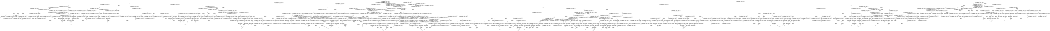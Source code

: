 digraph BCG {
size = "7, 10.5";
center = TRUE;
node [shape = circle];
0 [peripheries = 2];
0 -> 1 [label = "EX !0 !ATOMIC_EXCH_BRANCH (1, +1, TRUE, +0, 2, TRUE) !{0}"];
0 -> 2 [label = "EX !2 !ATOMIC_EXCH_BRANCH (1, +0, TRUE, +0, 1, TRUE) !{0}"];
0 -> 3 [label = "EX !1 !ATOMIC_EXCH_BRANCH (1, +0, FALSE, +0, 1, TRUE) !{0}"];
0 -> 4 [label = "EX !0 !ATOMIC_EXCH_BRANCH (1, +1, TRUE, +0, 2, TRUE) !{0}"];
1 -> 5 [label = "EX !2 !ATOMIC_EXCH_BRANCH (1, +0, TRUE, +0, 1, FALSE) !{0}"];
1 -> 6 [label = "EX !1 !ATOMIC_EXCH_BRANCH (1, +0, FALSE, +0, 1, FALSE) !{0}"];
1 -> 7 [label = "TERMINATE !0"];
2 -> 2 [label = "EX !2 !ATOMIC_EXCH_BRANCH (1, +0, TRUE, +0, 1, TRUE) !{0, 2}"];
2 -> 8 [label = "EX !0 !ATOMIC_EXCH_BRANCH (1, +1, TRUE, +0, 2, TRUE) !{0, 2}"];
2 -> 9 [label = "EX !1 !ATOMIC_EXCH_BRANCH (1, +0, FALSE, +0, 1, TRUE) !{0, 2}"];
2 -> 10 [label = "EX !0 !ATOMIC_EXCH_BRANCH (1, +1, TRUE, +0, 2, TRUE) !{0, 2}"];
3 -> 3 [label = "EX !1 !ATOMIC_EXCH_BRANCH (1, +0, FALSE, +0, 1, TRUE) !{0, 1}"];
3 -> 11 [label = "EX !0 !ATOMIC_EXCH_BRANCH (1, +1, TRUE, +0, 2, TRUE) !{0, 1}"];
3 -> 12 [label = "EX !2 !ATOMIC_EXCH_BRANCH (1, +0, TRUE, +0, 1, TRUE) !{0, 1}"];
3 -> 13 [label = "EX !0 !ATOMIC_EXCH_BRANCH (1, +1, TRUE, +0, 2, TRUE) !{0, 1}"];
4 -> 14 [label = "EX !2 !ATOMIC_EXCH_BRANCH (1, +0, TRUE, +0, 1, FALSE) !{0}"];
4 -> 15 [label = "EX !1 !ATOMIC_EXCH_BRANCH (1, +0, FALSE, +0, 1, FALSE) !{0}"];
4 -> 16 [label = "TERMINATE !0"];
5 -> 17 [label = "EX !2 !ATOMIC_EXCH_BRANCH (1, +1, TRUE, +0, 3, TRUE) !{0, 2}"];
5 -> 18 [label = "EX !1 !ATOMIC_EXCH_BRANCH (1, +0, FALSE, +0, 1, TRUE) !{0, 2}"];
5 -> 19 [label = "TERMINATE !0"];
6 -> 20 [label = "EX !2 !ATOMIC_EXCH_BRANCH (1, +0, TRUE, +0, 1, FALSE) !{0, 1}"];
6 -> 21 [label = "TERMINATE !0"];
6 -> 22 [label = "TERMINATE !1"];
7 -> 23 [label = "EX !1 !ATOMIC_EXCH_BRANCH (1, +0, FALSE, +0, 1, FALSE) !{1}"];
7 -> 24 [label = "EX !2 !ATOMIC_EXCH_BRANCH (1, +0, TRUE, +0, 1, FALSE) !{1}"];
7 -> 25 [label = "EX !1 !ATOMIC_EXCH_BRANCH (1, +0, FALSE, +0, 1, FALSE) !{1}"];
8 -> 5 [label = "EX !2 !ATOMIC_EXCH_BRANCH (1, +0, TRUE, +0, 1, FALSE) !{0, 2}"];
8 -> 26 [label = "EX !1 !ATOMIC_EXCH_BRANCH (1, +0, FALSE, +0, 1, FALSE) !{0, 2}"];
8 -> 27 [label = "TERMINATE !0"];
9 -> 9 [label = "EX !1 !ATOMIC_EXCH_BRANCH (1, +0, FALSE, +0, 1, TRUE) !{0, 1, 2}"];
9 -> 12 [label = "EX !2 !ATOMIC_EXCH_BRANCH (1, +0, TRUE, +0, 1, TRUE) !{0, 1, 2}"];
9 -> 28 [label = "EX !0 !ATOMIC_EXCH_BRANCH (1, +1, TRUE, +0, 2, TRUE) !{0, 1, 2}"];
9 -> 29 [label = "EX !0 !ATOMIC_EXCH_BRANCH (1, +1, TRUE, +0, 2, TRUE) !{0, 1, 2}"];
10 -> 30 [label = "EX !2 !ATOMIC_EXCH_BRANCH (1, +0, TRUE, +0, 1, FALSE) !{0, 2}"];
10 -> 31 [label = "EX !2 !ATOMIC_EXCH_BRANCH (1, +0, TRUE, +0, 1, FALSE) !{0, 2}"];
10 -> 32 [label = "EX !1 !ATOMIC_EXCH_BRANCH (1, +0, FALSE, +0, 1, FALSE) !{0, 2}"];
10 -> 33 [label = "TERMINATE !0"];
11 -> 6 [label = "EX !1 !ATOMIC_EXCH_BRANCH (1, +0, FALSE, +0, 1, FALSE) !{0, 1}"];
11 -> 34 [label = "EX !2 !ATOMIC_EXCH_BRANCH (1, +0, TRUE, +0, 1, FALSE) !{0, 1}"];
11 -> 35 [label = "TERMINATE !0"];
12 -> 9 [label = "EX !1 !ATOMIC_EXCH_BRANCH (1, +0, FALSE, +0, 1, TRUE) !{0, 1, 2}"];
12 -> 12 [label = "EX !2 !ATOMIC_EXCH_BRANCH (1, +0, TRUE, +0, 1, TRUE) !{0, 1, 2}"];
12 -> 28 [label = "EX !0 !ATOMIC_EXCH_BRANCH (1, +1, TRUE, +0, 2, TRUE) !{0, 1, 2}"];
12 -> 29 [label = "EX !0 !ATOMIC_EXCH_BRANCH (1, +1, TRUE, +0, 2, TRUE) !{0, 1, 2}"];
13 -> 36 [label = "EX !1 !ATOMIC_EXCH_BRANCH (1, +0, FALSE, +0, 1, FALSE) !{0, 1}"];
13 -> 37 [label = "EX !1 !ATOMIC_EXCH_BRANCH (1, +0, FALSE, +0, 1, FALSE) !{0, 1}"];
13 -> 38 [label = "EX !2 !ATOMIC_EXCH_BRANCH (1, +0, TRUE, +0, 1, FALSE) !{0, 1}"];
13 -> 39 [label = "TERMINATE !0"];
14 -> 40 [label = "EX !2 !ATOMIC_EXCH_BRANCH (1, +1, TRUE, +0, 3, TRUE) !{0, 2}"];
14 -> 41 [label = "EX !1 !ATOMIC_EXCH_BRANCH (1, +0, FALSE, +0, 1, TRUE) !{0, 2}"];
14 -> 42 [label = "TERMINATE !0"];
15 -> 43 [label = "EX !2 !ATOMIC_EXCH_BRANCH (1, +0, TRUE, +0, 1, FALSE) !{0, 1}"];
15 -> 44 [label = "TERMINATE !0"];
15 -> 45 [label = "TERMINATE !1"];
16 -> 46 [label = "EX !1 !ATOMIC_EXCH_BRANCH (1, +0, FALSE, +0, 1, FALSE) !{1}"];
16 -> 47 [label = "EX !2 !ATOMIC_EXCH_BRANCH (1, +0, TRUE, +0, 1, FALSE) !{1}"];
17 -> 48 [label = "EX !1 !ATOMIC_EXCH_BRANCH (1, +0, FALSE, +0, 1, FALSE) !{0, 2}"];
17 -> 49 [label = "TERMINATE !0"];
17 -> 50 [label = "TERMINATE !2"];
18 -> 18 [label = "EX !1 !ATOMIC_EXCH_BRANCH (1, +0, FALSE, +0, 1, TRUE) !{0, 1, 2}"];
18 -> 51 [label = "EX !2 !ATOMIC_EXCH_BRANCH (1, +1, TRUE, +0, 3, TRUE) !{0, 1, 2}"];
18 -> 52 [label = "TERMINATE !0"];
19 -> 53 [label = "EX !2 !ATOMIC_EXCH_BRANCH (1, +1, TRUE, +0, 3, TRUE) !{1, 2}"];
19 -> 54 [label = "EX !1 !ATOMIC_EXCH_BRANCH (1, +0, FALSE, +0, 1, TRUE) !{1, 2}"];
19 -> 55 [label = "EX !1 !ATOMIC_EXCH_BRANCH (1, +0, FALSE, +0, 1, TRUE) !{1, 2}"];
20 -> 56 [label = "EX !2 !ATOMIC_EXCH_BRANCH (1, +1, TRUE, +0, 3, TRUE) !{0, 1, 2}"];
20 -> 57 [label = "TERMINATE !0"];
20 -> 58 [label = "TERMINATE !1"];
21 -> 59 [label = "EX !2 !ATOMIC_EXCH_BRANCH (1, +0, TRUE, +0, 1, FALSE) !{1}"];
21 -> 60 [label = "TERMINATE !1"];
22 -> 61 [label = "EX !2 !ATOMIC_EXCH_BRANCH (1, +0, TRUE, +0, 1, FALSE) !{0}"];
22 -> 62 [label = "TERMINATE !0"];
23 -> 59 [label = "EX !2 !ATOMIC_EXCH_BRANCH (1, +0, TRUE, +0, 1, FALSE) !{1}"];
23 -> 60 [label = "TERMINATE !1"];
24 -> 53 [label = "EX !2 !ATOMIC_EXCH_BRANCH (1, +1, TRUE, +0, 3, TRUE) !{1, 2}"];
24 -> 54 [label = "EX !1 !ATOMIC_EXCH_BRANCH (1, +0, FALSE, +0, 1, TRUE) !{1, 2}"];
24 -> 55 [label = "EX !1 !ATOMIC_EXCH_BRANCH (1, +0, FALSE, +0, 1, TRUE) !{1, 2}"];
25 -> 63 [label = "EX !2 !ATOMIC_EXCH_BRANCH (1, +0, TRUE, +0, 1, FALSE) !{1}"];
25 -> 64 [label = "TERMINATE !1"];
26 -> 20 [label = "EX !2 !ATOMIC_EXCH_BRANCH (1, +0, TRUE, +0, 1, FALSE) !{0, 1, 2}"];
26 -> 65 [label = "TERMINATE !0"];
26 -> 66 [label = "TERMINATE !1"];
27 -> 24 [label = "EX !2 !ATOMIC_EXCH_BRANCH (1, +0, TRUE, +0, 1, FALSE) !{1, 2}"];
27 -> 67 [label = "EX !1 !ATOMIC_EXCH_BRANCH (1, +0, FALSE, +0, 1, FALSE) !{1, 2}"];
27 -> 68 [label = "EX !1 !ATOMIC_EXCH_BRANCH (1, +0, FALSE, +0, 1, FALSE) !{1, 2}"];
28 -> 26 [label = "EX !1 !ATOMIC_EXCH_BRANCH (1, +0, FALSE, +0, 1, FALSE) !{0, 1, 2}"];
28 -> 34 [label = "EX !2 !ATOMIC_EXCH_BRANCH (1, +0, TRUE, +0, 1, FALSE) !{0, 1, 2}"];
28 -> 69 [label = "TERMINATE !0"];
29 -> 70 [label = "EX !1 !ATOMIC_EXCH_BRANCH (1, +0, FALSE, +0, 1, FALSE) !{0, 1, 2}"];
29 -> 71 [label = "EX !1 !ATOMIC_EXCH_BRANCH (1, +0, FALSE, +0, 1, FALSE) !{0, 1, 2}"];
29 -> 72 [label = "EX !2 !ATOMIC_EXCH_BRANCH (1, +0, TRUE, +0, 1, FALSE) !{0, 1, 2}"];
29 -> 73 [label = "TERMINATE !0"];
30 -> 74 [label = "EX !2 !ATOMIC_EXCH_BRANCH (1, +1, TRUE, +0, 3, TRUE) !{0, 2}"];
30 -> 75 [label = "EX !1 !ATOMIC_EXCH_BRANCH (1, +0, FALSE, +0, 1, TRUE) !{0, 2}"];
30 -> 76 [label = "TERMINATE !0"];
31 -> 74 [label = "EX !2 !ATOMIC_EXCH_BRANCH (1, +1, TRUE, +0, 3, TRUE) !{0, 2}"];
31 -> 77 [label = "EX !2 !ATOMIC_EXCH_BRANCH (1, +1, TRUE, +0, 3, TRUE) !{0, 2}"];
31 -> 78 [label = "EX !1 !ATOMIC_EXCH_BRANCH (1, +0, FALSE, +0, 1, TRUE) !{0, 2}"];
31 -> 79 [label = "TERMINATE !0"];
32 -> 80 [label = "EX !2 !ATOMIC_EXCH_BRANCH (1, +0, TRUE, +0, 1, FALSE) !{0, 1, 2}"];
32 -> 81 [label = "TERMINATE !0"];
32 -> 82 [label = "TERMINATE !1"];
33 -> 83 [label = "EX !2 !ATOMIC_EXCH_BRANCH (1, +0, TRUE, +0, 1, FALSE) !{1, 2}"];
33 -> 84 [label = "EX !1 !ATOMIC_EXCH_BRANCH (1, +0, FALSE, +0, 1, FALSE) !{1, 2}"];
34 -> 18 [label = "EX !1 !ATOMIC_EXCH_BRANCH (1, +0, FALSE, +0, 1, TRUE) !{0, 1, 2}"];
34 -> 51 [label = "EX !2 !ATOMIC_EXCH_BRANCH (1, +1, TRUE, +0, 3, TRUE) !{0, 1, 2}"];
34 -> 52 [label = "TERMINATE !0"];
35 -> 23 [label = "EX !1 !ATOMIC_EXCH_BRANCH (1, +0, FALSE, +0, 1, FALSE) !{1}"];
35 -> 85 [label = "EX !2 !ATOMIC_EXCH_BRANCH (1, +0, TRUE, +0, 1, FALSE) !{1}"];
35 -> 25 [label = "EX !1 !ATOMIC_EXCH_BRANCH (1, +0, FALSE, +0, 1, FALSE) !{1}"];
36 -> 86 [label = "EX !2 !ATOMIC_EXCH_BRANCH (1, +0, TRUE, +0, 1, FALSE) !{0, 1}"];
36 -> 87 [label = "TERMINATE !0"];
36 -> 88 [label = "TERMINATE !1"];
37 -> 89 [label = "EX !2 !ATOMIC_EXCH_BRANCH (1, +0, TRUE, +0, 1, FALSE) !{0, 1}"];
37 -> 90 [label = "TERMINATE !0"];
37 -> 91 [label = "TERMINATE !1"];
38 -> 92 [label = "EX !1 !ATOMIC_EXCH_BRANCH (1, +0, FALSE, +0, 1, TRUE) !{0, 1, 2}"];
38 -> 93 [label = "EX !2 !ATOMIC_EXCH_BRANCH (1, +1, TRUE, +0, 3, TRUE) !{0, 1, 2}"];
38 -> 94 [label = "TERMINATE !0"];
39 -> 95 [label = "EX !1 !ATOMIC_EXCH_BRANCH (1, +0, FALSE, +0, 1, FALSE) !{1}"];
39 -> 96 [label = "EX !2 !ATOMIC_EXCH_BRANCH (1, +0, TRUE, +0, 1, FALSE) !{1}"];
40 -> 97 [label = "EX !1 !ATOMIC_EXCH_BRANCH (1, +0, FALSE, +0, 1, FALSE) !{0, 2}"];
40 -> 98 [label = "TERMINATE !0"];
40 -> 99 [label = "TERMINATE !2"];
41 -> 41 [label = "EX !1 !ATOMIC_EXCH_BRANCH (1, +0, FALSE, +0, 1, TRUE) !{0, 1, 2}"];
41 -> 100 [label = "EX !2 !ATOMIC_EXCH_BRANCH (1, +1, TRUE, +0, 3, TRUE) !{0, 1, 2}"];
41 -> 101 [label = "TERMINATE !0"];
42 -> 102 [label = "EX !2 !ATOMIC_EXCH_BRANCH (1, +1, TRUE, +0, 3, TRUE) !{1, 2}"];
42 -> 103 [label = "EX !1 !ATOMIC_EXCH_BRANCH (1, +0, FALSE, +0, 1, TRUE) !{1, 2}"];
43 -> 104 [label = "EX !2 !ATOMIC_EXCH_BRANCH (1, +1, TRUE, +0, 3, TRUE) !{0, 1, 2}"];
43 -> 105 [label = "TERMINATE !0"];
43 -> 106 [label = "TERMINATE !1"];
44 -> 107 [label = "EX !2 !ATOMIC_EXCH_BRANCH (1, +0, TRUE, +0, 1, FALSE) !{1}"];
44 -> 108 [label = "TERMINATE !1"];
45 -> 109 [label = "EX !2 !ATOMIC_EXCH_BRANCH (1, +0, TRUE, +0, 1, FALSE) !{0}"];
45 -> 110 [label = "TERMINATE !0"];
46 -> 107 [label = "EX !2 !ATOMIC_EXCH_BRANCH (1, +0, TRUE, +0, 1, FALSE) !{1}"];
46 -> 108 [label = "TERMINATE !1"];
47 -> 102 [label = "EX !2 !ATOMIC_EXCH_BRANCH (1, +1, TRUE, +0, 3, TRUE) !{1, 2}"];
47 -> 103 [label = "EX !1 !ATOMIC_EXCH_BRANCH (1, +0, FALSE, +0, 1, TRUE) !{1, 2}"];
48 -> 111 [label = "TERMINATE !0"];
48 -> 112 [label = "TERMINATE !2"];
48 -> 113 [label = "TERMINATE !1"];
49 -> 114 [label = "EX !1 !ATOMIC_EXCH_BRANCH (1, +0, FALSE, +0, 1, FALSE) !{1, 2}"];
49 -> 115 [label = "TERMINATE !2"];
49 -> 116 [label = "EX !1 !ATOMIC_EXCH_BRANCH (1, +0, FALSE, +0, 1, FALSE) !{1, 2}"];
50 -> 117 [label = "EX !1 !ATOMIC_EXCH_BRANCH (1, +0, FALSE, +0, 1, FALSE) !{0}"];
50 -> 118 [label = "TERMINATE !0"];
51 -> 48 [label = "EX !1 !ATOMIC_EXCH_BRANCH (1, +0, FALSE, +0, 1, FALSE) !{0, 1, 2}"];
51 -> 119 [label = "TERMINATE !0"];
51 -> 120 [label = "TERMINATE !2"];
52 -> 54 [label = "EX !1 !ATOMIC_EXCH_BRANCH (1, +0, FALSE, +0, 1, TRUE) !{1, 2}"];
52 -> 121 [label = "EX !2 !ATOMIC_EXCH_BRANCH (1, +1, TRUE, +0, 3, TRUE) !{1, 2}"];
52 -> 55 [label = "EX !1 !ATOMIC_EXCH_BRANCH (1, +0, FALSE, +0, 1, TRUE) !{1, 2}"];
53 -> 114 [label = "EX !1 !ATOMIC_EXCH_BRANCH (1, +0, FALSE, +0, 1, FALSE) !{1, 2}"];
53 -> 115 [label = "TERMINATE !2"];
53 -> 116 [label = "EX !1 !ATOMIC_EXCH_BRANCH (1, +0, FALSE, +0, 1, FALSE) !{1, 2}"];
54 -> 54 [label = "EX !1 !ATOMIC_EXCH_BRANCH (1, +0, FALSE, +0, 1, TRUE) !{1, 2}"];
54 -> 121 [label = "EX !2 !ATOMIC_EXCH_BRANCH (1, +1, TRUE, +0, 3, TRUE) !{1, 2}"];
54 -> 55 [label = "EX !1 !ATOMIC_EXCH_BRANCH (1, +0, FALSE, +0, 1, TRUE) !{1, 2}"];
55 -> 122 [label = "EX !2 !ATOMIC_EXCH_BRANCH (1, +1, TRUE, +0, 3, TRUE) !{1, 2}"];
55 -> 55 [label = "EX !1 !ATOMIC_EXCH_BRANCH (1, +0, FALSE, +0, 1, TRUE) !{1, 2}"];
55 -> 123 [label = "EX !2 !ATOMIC_EXCH_BRANCH (1, +1, TRUE, +0, 3, TRUE) !{1, 2}"];
56 -> 111 [label = "TERMINATE !0"];
56 -> 112 [label = "TERMINATE !2"];
56 -> 113 [label = "TERMINATE !1"];
57 -> 124 [label = "EX !2 !ATOMIC_EXCH_BRANCH (1, +1, TRUE, +0, 3, TRUE) !{1, 2}"];
57 -> 125 [label = "TERMINATE !1"];
58 -> 126 [label = "EX !2 !ATOMIC_EXCH_BRANCH (1, +1, TRUE, +0, 3, TRUE) !{0, 2}"];
58 -> 127 [label = "TERMINATE !0"];
59 -> 124 [label = "EX !2 !ATOMIC_EXCH_BRANCH (1, +1, TRUE, +0, 3, TRUE) !{1, 2}"];
59 -> 125 [label = "TERMINATE !1"];
60 -> 128 [label = "EX !2 !ATOMIC_EXCH_BRANCH (1, +0, TRUE, +0, 1, FALSE) !{2}"];
60 -> 129 [label = "EX !2 !ATOMIC_EXCH_BRANCH (1, +0, TRUE, +0, 1, FALSE) !{2}"];
61 -> 126 [label = "EX !2 !ATOMIC_EXCH_BRANCH (1, +1, TRUE, +0, 3, TRUE) !{0, 2}"];
61 -> 127 [label = "TERMINATE !0"];
62 -> 130 [label = "EX !2 !ATOMIC_EXCH_BRANCH (1, +0, TRUE, +0, 1, FALSE) !{1, 2}"];
63 -> 131 [label = "EX !2 !ATOMIC_EXCH_BRANCH (1, +1, TRUE, +0, 3, TRUE) !{1, 2}"];
63 -> 132 [label = "TERMINATE !1"];
64 -> 133 [label = "EX !2 !ATOMIC_EXCH_BRANCH (1, +0, TRUE, +0, 1, FALSE) !{2}"];
65 -> 59 [label = "EX !2 !ATOMIC_EXCH_BRANCH (1, +0, TRUE, +0, 1, FALSE) !{1, 2}"];
65 -> 134 [label = "TERMINATE !1"];
66 -> 61 [label = "EX !2 !ATOMIC_EXCH_BRANCH (1, +0, TRUE, +0, 1, FALSE) !{0, 2}"];
66 -> 135 [label = "TERMINATE !0"];
67 -> 59 [label = "EX !2 !ATOMIC_EXCH_BRANCH (1, +0, TRUE, +0, 1, FALSE) !{1, 2}"];
67 -> 134 [label = "TERMINATE !1"];
68 -> 136 [label = "EX !2 !ATOMIC_EXCH_BRANCH (1, +0, TRUE, +0, 1, FALSE) !{1, 2}"];
68 -> 137 [label = "EX !2 !ATOMIC_EXCH_BRANCH (1, +0, TRUE, +0, 1, FALSE) !{1, 2}"];
68 -> 138 [label = "TERMINATE !1"];
69 -> 67 [label = "EX !1 !ATOMIC_EXCH_BRANCH (1, +0, FALSE, +0, 1, FALSE) !{1, 2}"];
69 -> 85 [label = "EX !2 !ATOMIC_EXCH_BRANCH (1, +0, TRUE, +0, 1, FALSE) !{1, 2}"];
69 -> 68 [label = "EX !1 !ATOMIC_EXCH_BRANCH (1, +0, FALSE, +0, 1, FALSE) !{1, 2}"];
70 -> 139 [label = "EX !2 !ATOMIC_EXCH_BRANCH (1, +0, TRUE, +0, 1, FALSE) !{0, 1, 2}"];
70 -> 140 [label = "EX !2 !ATOMIC_EXCH_BRANCH (1, +0, TRUE, +0, 1, FALSE) !{0, 1, 2}"];
70 -> 141 [label = "TERMINATE !0"];
70 -> 142 [label = "TERMINATE !1"];
71 -> 143 [label = "EX !2 !ATOMIC_EXCH_BRANCH (1, +0, TRUE, +0, 1, FALSE) !{0, 1, 2}"];
71 -> 144 [label = "TERMINATE !0"];
71 -> 145 [label = "TERMINATE !1"];
72 -> 146 [label = "EX !1 !ATOMIC_EXCH_BRANCH (1, +0, FALSE, +0, 1, TRUE) !{0, 1, 2}"];
72 -> 147 [label = "EX !1 !ATOMIC_EXCH_BRANCH (1, +0, FALSE, +0, 1, TRUE) !{0, 1, 2}"];
72 -> 148 [label = "EX !2 !ATOMIC_EXCH_BRANCH (1, +1, TRUE, +0, 3, TRUE) !{0, 1, 2}"];
72 -> 149 [label = "TERMINATE !0"];
73 -> 150 [label = "EX !1 !ATOMIC_EXCH_BRANCH (1, +0, FALSE, +0, 1, FALSE) !{1, 2}"];
73 -> 151 [label = "EX !2 !ATOMIC_EXCH_BRANCH (1, +0, TRUE, +0, 1, FALSE) !{1, 2}"];
74 -> 152 [label = "EX !1 !ATOMIC_EXCH_BRANCH (1, +0, FALSE, +0, 1, FALSE) !{0, 2}"];
74 -> 153 [label = "TERMINATE !0"];
74 -> 154 [label = "TERMINATE !2"];
75 -> 75 [label = "EX !1 !ATOMIC_EXCH_BRANCH (1, +0, FALSE, +0, 1, TRUE) !{0, 1, 2}"];
75 -> 155 [label = "EX !2 !ATOMIC_EXCH_BRANCH (1, +1, TRUE, +0, 3, TRUE) !{0, 1, 2}"];
75 -> 156 [label = "TERMINATE !0"];
76 -> 157 [label = "EX !2 !ATOMIC_EXCH_BRANCH (1, +1, TRUE, +0, 3, TRUE) !{1, 2}"];
76 -> 158 [label = "EX !1 !ATOMIC_EXCH_BRANCH (1, +0, FALSE, +0, 1, TRUE) !{1, 2}"];
77 -> 159 [label = "EX !1 !ATOMIC_EXCH_BRANCH (1, +0, FALSE, +0, 1, FALSE) !{0, 2}"];
77 -> 160 [label = "TERMINATE !0"];
77 -> 161 [label = "TERMINATE !2"];
78 -> 78 [label = "EX !1 !ATOMIC_EXCH_BRANCH (1, +0, FALSE, +0, 1, TRUE) !{0, 1, 2}"];
78 -> 162 [label = "EX !2 !ATOMIC_EXCH_BRANCH (1, +1, TRUE, +0, 3, TRUE) !{0, 1, 2}"];
78 -> 163 [label = "TERMINATE !0"];
79 -> 164 [label = "EX !2 !ATOMIC_EXCH_BRANCH (1, +1, TRUE, +0, 3, TRUE) !{1, 2}"];
79 -> 165 [label = "EX !1 !ATOMIC_EXCH_BRANCH (1, +0, FALSE, +0, 1, TRUE) !{1, 2}"];
80 -> 166 [label = "EX !2 !ATOMIC_EXCH_BRANCH (1, +1, TRUE, +0, 3, TRUE) !{0, 1, 2}"];
80 -> 167 [label = "TERMINATE !0"];
80 -> 168 [label = "TERMINATE !1"];
81 -> 169 [label = "EX !2 !ATOMIC_EXCH_BRANCH (1, +0, TRUE, +0, 1, FALSE) !{1, 2}"];
81 -> 170 [label = "TERMINATE !1"];
82 -> 171 [label = "EX !2 !ATOMIC_EXCH_BRANCH (1, +0, TRUE, +0, 1, FALSE) !{0, 2}"];
82 -> 172 [label = "EX !2 !ATOMIC_EXCH_BRANCH (1, +0, TRUE, +0, 1, FALSE) !{0, 2}"];
82 -> 173 [label = "TERMINATE !0"];
83 -> 164 [label = "EX !2 !ATOMIC_EXCH_BRANCH (1, +1, TRUE, +0, 3, TRUE) !{1, 2}"];
83 -> 165 [label = "EX !1 !ATOMIC_EXCH_BRANCH (1, +0, FALSE, +0, 1, TRUE) !{1, 2}"];
84 -> 169 [label = "EX !2 !ATOMIC_EXCH_BRANCH (1, +0, TRUE, +0, 1, FALSE) !{1, 2}"];
84 -> 170 [label = "TERMINATE !1"];
85 -> 54 [label = "EX !1 !ATOMIC_EXCH_BRANCH (1, +0, FALSE, +0, 1, TRUE) !{1, 2}"];
85 -> 121 [label = "EX !2 !ATOMIC_EXCH_BRANCH (1, +1, TRUE, +0, 3, TRUE) !{1, 2}"];
85 -> 55 [label = "EX !1 !ATOMIC_EXCH_BRANCH (1, +0, FALSE, +0, 1, TRUE) !{1, 2}"];
86 -> 174 [label = "EX !2 !ATOMIC_EXCH_BRANCH (1, +1, TRUE, +0, 3, TRUE) !{0, 1, 2}"];
86 -> 175 [label = "TERMINATE !0"];
86 -> 176 [label = "TERMINATE !1"];
87 -> 177 [label = "EX !2 !ATOMIC_EXCH_BRANCH (1, +0, TRUE, +0, 1, FALSE) !{1}"];
87 -> 178 [label = "TERMINATE !1"];
88 -> 179 [label = "EX !2 !ATOMIC_EXCH_BRANCH (1, +0, TRUE, +0, 1, FALSE) !{0}"];
88 -> 180 [label = "TERMINATE !0"];
89 -> 181 [label = "EX !2 !ATOMIC_EXCH_BRANCH (1, +1, TRUE, +0, 3, TRUE) !{0, 1, 2}"];
89 -> 182 [label = "TERMINATE !0"];
89 -> 183 [label = "TERMINATE !1"];
90 -> 184 [label = "EX !2 !ATOMIC_EXCH_BRANCH (1, +0, TRUE, +0, 1, FALSE) !{1}"];
90 -> 185 [label = "TERMINATE !1"];
91 -> 186 [label = "EX !2 !ATOMIC_EXCH_BRANCH (1, +0, TRUE, +0, 1, FALSE) !{0}"];
91 -> 187 [label = "TERMINATE !0"];
92 -> 92 [label = "EX !1 !ATOMIC_EXCH_BRANCH (1, +0, FALSE, +0, 1, TRUE) !{0, 1, 2}"];
92 -> 93 [label = "EX !2 !ATOMIC_EXCH_BRANCH (1, +1, TRUE, +0, 3, TRUE) !{0, 1, 2}"];
92 -> 94 [label = "TERMINATE !0"];
93 -> 188 [label = "EX !1 !ATOMIC_EXCH_BRANCH (1, +0, FALSE, +0, 1, FALSE) !{0, 1, 2}"];
93 -> 189 [label = "TERMINATE !0"];
93 -> 190 [label = "TERMINATE !2"];
94 -> 191 [label = "EX !1 !ATOMIC_EXCH_BRANCH (1, +0, FALSE, +0, 1, TRUE) !{1, 2}"];
94 -> 192 [label = "EX !2 !ATOMIC_EXCH_BRANCH (1, +1, TRUE, +0, 3, TRUE) !{1, 2}"];
95 -> 184 [label = "EX !2 !ATOMIC_EXCH_BRANCH (1, +0, TRUE, +0, 1, FALSE) !{1}"];
95 -> 185 [label = "TERMINATE !1"];
96 -> 191 [label = "EX !1 !ATOMIC_EXCH_BRANCH (1, +0, FALSE, +0, 1, TRUE) !{1, 2}"];
96 -> 192 [label = "EX !2 !ATOMIC_EXCH_BRANCH (1, +1, TRUE, +0, 3, TRUE) !{1, 2}"];
97 -> 193 [label = "TERMINATE !0"];
97 -> 194 [label = "TERMINATE !2"];
97 -> 195 [label = "TERMINATE !1"];
98 -> 196 [label = "EX !1 !ATOMIC_EXCH_BRANCH (1, +0, FALSE, +0, 1, FALSE) !{1, 2}"];
98 -> 197 [label = "TERMINATE !2"];
99 -> 198 [label = "EX !1 !ATOMIC_EXCH_BRANCH (1, +0, FALSE, +0, 1, FALSE) !{0}"];
99 -> 199 [label = "TERMINATE !0"];
100 -> 97 [label = "EX !1 !ATOMIC_EXCH_BRANCH (1, +0, FALSE, +0, 1, FALSE) !{0, 1, 2}"];
100 -> 200 [label = "TERMINATE !0"];
100 -> 201 [label = "TERMINATE !2"];
101 -> 103 [label = "EX !1 !ATOMIC_EXCH_BRANCH (1, +0, FALSE, +0, 1, TRUE) !{1, 2}"];
101 -> 202 [label = "EX !2 !ATOMIC_EXCH_BRANCH (1, +1, TRUE, +0, 3, TRUE) !{1, 2}"];
102 -> 196 [label = "EX !1 !ATOMIC_EXCH_BRANCH (1, +0, FALSE, +0, 1, FALSE) !{1, 2}"];
102 -> 197 [label = "TERMINATE !2"];
103 -> 103 [label = "EX !1 !ATOMIC_EXCH_BRANCH (1, +0, FALSE, +0, 1, TRUE) !{1, 2}"];
103 -> 202 [label = "EX !2 !ATOMIC_EXCH_BRANCH (1, +1, TRUE, +0, 3, TRUE) !{1, 2}"];
104 -> 193 [label = "TERMINATE !0"];
104 -> 194 [label = "TERMINATE !2"];
104 -> 195 [label = "TERMINATE !1"];
105 -> 203 [label = "EX !2 !ATOMIC_EXCH_BRANCH (1, +1, TRUE, +0, 3, TRUE) !{1, 2}"];
105 -> 204 [label = "TERMINATE !1"];
106 -> 205 [label = "EX !2 !ATOMIC_EXCH_BRANCH (1, +1, TRUE, +0, 3, TRUE) !{0, 2}"];
106 -> 206 [label = "TERMINATE !0"];
107 -> 203 [label = "EX !2 !ATOMIC_EXCH_BRANCH (1, +1, TRUE, +0, 3, TRUE) !{1, 2}"];
107 -> 204 [label = "TERMINATE !1"];
108 -> 207 [label = "EX !2 !ATOMIC_EXCH_BRANCH (1, +0, TRUE, +0, 1, FALSE) !{2}"];
109 -> 205 [label = "EX !2 !ATOMIC_EXCH_BRANCH (1, +1, TRUE, +0, 3, TRUE) !{0, 2}"];
109 -> 206 [label = "TERMINATE !0"];
110 -> 208 [label = "EX !2 !ATOMIC_EXCH_BRANCH (1, +0, TRUE, +0, 1, FALSE) !{1, 2}"];
111 -> 209 [label = "TERMINATE !2"];
111 -> 210 [label = "TERMINATE !1"];
112 -> 211 [label = "TERMINATE !0"];
112 -> 212 [label = "TERMINATE !1"];
113 -> 213 [label = "TERMINATE !0"];
113 -> 214 [label = "TERMINATE !2"];
114 -> 209 [label = "TERMINATE !2"];
114 -> 210 [label = "TERMINATE !1"];
115 -> 215 [label = "EX !1 !ATOMIC_EXCH_BRANCH (1, +0, FALSE, +0, 1, FALSE) !{1}"];
115 -> 216 [label = "EX !1 !ATOMIC_EXCH_BRANCH (1, +0, FALSE, +0, 1, FALSE) !{1}"];
116 -> 217 [label = "TERMINATE !2"];
116 -> 218 [label = "TERMINATE !1"];
117 -> 211 [label = "TERMINATE !0"];
117 -> 212 [label = "TERMINATE !1"];
118 -> 215 [label = "EX !1 !ATOMIC_EXCH_BRANCH (1, +0, FALSE, +0, 1, FALSE) !{1}"];
118 -> 216 [label = "EX !1 !ATOMIC_EXCH_BRANCH (1, +0, FALSE, +0, 1, FALSE) !{1}"];
119 -> 114 [label = "EX !1 !ATOMIC_EXCH_BRANCH (1, +0, FALSE, +0, 1, FALSE) !{1, 2}"];
119 -> 219 [label = "TERMINATE !2"];
119 -> 116 [label = "EX !1 !ATOMIC_EXCH_BRANCH (1, +0, FALSE, +0, 1, FALSE) !{1, 2}"];
120 -> 117 [label = "EX !1 !ATOMIC_EXCH_BRANCH (1, +0, FALSE, +0, 1, FALSE) !{0, 1}"];
120 -> 220 [label = "TERMINATE !0"];
121 -> 114 [label = "EX !1 !ATOMIC_EXCH_BRANCH (1, +0, FALSE, +0, 1, FALSE) !{1, 2}"];
121 -> 219 [label = "TERMINATE !2"];
121 -> 116 [label = "EX !1 !ATOMIC_EXCH_BRANCH (1, +0, FALSE, +0, 1, FALSE) !{1, 2}"];
122 -> 221 [label = "EX !1 !ATOMIC_EXCH_BRANCH (1, +0, FALSE, +0, 1, FALSE) !{1, 2}"];
122 -> 222 [label = "TERMINATE !2"];
122 -> 116 [label = "EX !1 !ATOMIC_EXCH_BRANCH (1, +0, FALSE, +0, 1, FALSE) !{1, 2}"];
123 -> 116 [label = "EX !1 !ATOMIC_EXCH_BRANCH (1, +0, FALSE, +0, 1, FALSE) !{1, 2}"];
123 -> 223 [label = "TERMINATE !2"];
124 -> 209 [label = "TERMINATE !2"];
124 -> 210 [label = "TERMINATE !1"];
125 -> 224 [label = "EX !2 !ATOMIC_EXCH_BRANCH (1, +1, TRUE, +0, 3, TRUE) !{2}"];
125 -> 225 [label = "EX !2 !ATOMIC_EXCH_BRANCH (1, +1, TRUE, +0, 3, TRUE) !{2}"];
126 -> 213 [label = "TERMINATE !0"];
126 -> 214 [label = "TERMINATE !2"];
127 -> 226 [label = "EX !2 !ATOMIC_EXCH_BRANCH (1, +1, TRUE, +0, 3, TRUE) !{1, 2}"];
128 -> 224 [label = "EX !2 !ATOMIC_EXCH_BRANCH (1, +1, TRUE, +0, 3, TRUE) !{2}"];
128 -> 225 [label = "EX !2 !ATOMIC_EXCH_BRANCH (1, +1, TRUE, +0, 3, TRUE) !{2}"];
129 -> 225 [label = "EX !2 !ATOMIC_EXCH_BRANCH (1, +1, TRUE, +0, 3, TRUE) !{2}"];
130 -> 226 [label = "EX !2 !ATOMIC_EXCH_BRANCH (1, +1, TRUE, +0, 3, TRUE) !{1, 2}"];
131 -> 227 [label = "TERMINATE !2"];
131 -> 228 [label = "TERMINATE !1"];
132 -> 229 [label = "EX !2 !ATOMIC_EXCH_BRANCH (1, +1, TRUE, +0, 3, TRUE) !{2}"];
133 -> 229 [label = "EX !2 !ATOMIC_EXCH_BRANCH (1, +1, TRUE, +0, 3, TRUE) !{2}"];
134 -> 128 [label = "EX !2 !ATOMIC_EXCH_BRANCH (1, +0, TRUE, +0, 1, FALSE) !{2}"];
134 -> 129 [label = "EX !2 !ATOMIC_EXCH_BRANCH (1, +0, TRUE, +0, 1, FALSE) !{2}"];
135 -> 130 [label = "EX !2 !ATOMIC_EXCH_BRANCH (1, +0, TRUE, +0, 1, FALSE) !{1, 2}"];
136 -> 230 [label = "EX !2 !ATOMIC_EXCH_BRANCH (1, +1, TRUE, +0, 3, TRUE) !{1, 2}"];
136 -> 231 [label = "TERMINATE !1"];
137 -> 230 [label = "EX !2 !ATOMIC_EXCH_BRANCH (1, +1, TRUE, +0, 3, TRUE) !{1, 2}"];
137 -> 232 [label = "EX !2 !ATOMIC_EXCH_BRANCH (1, +1, TRUE, +0, 3, TRUE) !{1, 2}"];
137 -> 233 [label = "TERMINATE !1"];
138 -> 234 [label = "EX !2 !ATOMIC_EXCH_BRANCH (1, +0, TRUE, +0, 1, FALSE) !{2}"];
139 -> 235 [label = "EX !2 !ATOMIC_EXCH_BRANCH (1, +1, TRUE, +0, 3, TRUE) !{0, 1, 2}"];
139 -> 236 [label = "TERMINATE !0"];
139 -> 237 [label = "TERMINATE !1"];
140 -> 235 [label = "EX !2 !ATOMIC_EXCH_BRANCH (1, +1, TRUE, +0, 3, TRUE) !{0, 1, 2}"];
140 -> 238 [label = "EX !2 !ATOMIC_EXCH_BRANCH (1, +1, TRUE, +0, 3, TRUE) !{0, 1, 2}"];
140 -> 239 [label = "TERMINATE !0"];
140 -> 240 [label = "TERMINATE !1"];
141 -> 241 [label = "EX !2 !ATOMIC_EXCH_BRANCH (1, +0, TRUE, +0, 1, FALSE) !{1, 2}"];
141 -> 242 [label = "TERMINATE !1"];
142 -> 243 [label = "EX !2 !ATOMIC_EXCH_BRANCH (1, +0, TRUE, +0, 1, FALSE) !{0, 2}"];
142 -> 244 [label = "TERMINATE !0"];
143 -> 245 [label = "EX !2 !ATOMIC_EXCH_BRANCH (1, +1, TRUE, +0, 3, TRUE) !{0, 1, 2}"];
143 -> 246 [label = "TERMINATE !0"];
143 -> 247 [label = "TERMINATE !1"];
144 -> 248 [label = "EX !2 !ATOMIC_EXCH_BRANCH (1, +0, TRUE, +0, 1, FALSE) !{1, 2}"];
144 -> 249 [label = "TERMINATE !1"];
145 -> 250 [label = "EX !2 !ATOMIC_EXCH_BRANCH (1, +0, TRUE, +0, 1, FALSE) !{0, 2}"];
145 -> 251 [label = "TERMINATE !0"];
146 -> 252 [label = "EX !2 !ATOMIC_EXCH_BRANCH (1, +1, TRUE, +0, 3, TRUE) !{0, 1, 2}"];
146 -> 146 [label = "EX !1 !ATOMIC_EXCH_BRANCH (1, +0, FALSE, +0, 1, TRUE) !{0, 1, 2}"];
146 -> 253 [label = "EX !2 !ATOMIC_EXCH_BRANCH (1, +1, TRUE, +0, 3, TRUE) !{0, 1, 2}"];
146 -> 254 [label = "TERMINATE !0"];
147 -> 146 [label = "EX !1 !ATOMIC_EXCH_BRANCH (1, +0, FALSE, +0, 1, TRUE) !{0, 1, 2}"];
147 -> 147 [label = "EX !1 !ATOMIC_EXCH_BRANCH (1, +0, FALSE, +0, 1, TRUE) !{0, 1, 2}"];
147 -> 148 [label = "EX !2 !ATOMIC_EXCH_BRANCH (1, +1, TRUE, +0, 3, TRUE) !{0, 1, 2}"];
147 -> 149 [label = "TERMINATE !0"];
148 -> 255 [label = "EX !1 !ATOMIC_EXCH_BRANCH (1, +0, FALSE, +0, 1, FALSE) !{0, 1, 2}"];
148 -> 256 [label = "EX !1 !ATOMIC_EXCH_BRANCH (1, +0, FALSE, +0, 1, FALSE) !{0, 1, 2}"];
148 -> 257 [label = "TERMINATE !0"];
148 -> 258 [label = "TERMINATE !2"];
149 -> 259 [label = "EX !1 !ATOMIC_EXCH_BRANCH (1, +0, FALSE, +0, 1, TRUE) !{1, 2}"];
149 -> 260 [label = "EX !2 !ATOMIC_EXCH_BRANCH (1, +1, TRUE, +0, 3, TRUE) !{1, 2}"];
150 -> 248 [label = "EX !2 !ATOMIC_EXCH_BRANCH (1, +0, TRUE, +0, 1, FALSE) !{1, 2}"];
150 -> 249 [label = "TERMINATE !1"];
151 -> 259 [label = "EX !1 !ATOMIC_EXCH_BRANCH (1, +0, FALSE, +0, 1, TRUE) !{1, 2}"];
151 -> 260 [label = "EX !2 !ATOMIC_EXCH_BRANCH (1, +1, TRUE, +0, 3, TRUE) !{1, 2}"];
152 -> 261 [label = "TERMINATE !0"];
152 -> 262 [label = "TERMINATE !2"];
152 -> 263 [label = "TERMINATE !1"];
153 -> 264 [label = "EX !1 !ATOMIC_EXCH_BRANCH (1, +0, FALSE, +0, 1, FALSE) !{1, 2}"];
153 -> 265 [label = "TERMINATE !2"];
154 -> 266 [label = "EX !1 !ATOMIC_EXCH_BRANCH (1, +0, FALSE, +0, 1, FALSE) !{0}"];
154 -> 267 [label = "TERMINATE !0"];
155 -> 152 [label = "EX !1 !ATOMIC_EXCH_BRANCH (1, +0, FALSE, +0, 1, FALSE) !{0, 1, 2}"];
155 -> 268 [label = "TERMINATE !0"];
155 -> 269 [label = "TERMINATE !2"];
156 -> 158 [label = "EX !1 !ATOMIC_EXCH_BRANCH (1, +0, FALSE, +0, 1, TRUE) !{1, 2}"];
156 -> 270 [label = "EX !2 !ATOMIC_EXCH_BRANCH (1, +1, TRUE, +0, 3, TRUE) !{1, 2}"];
157 -> 264 [label = "EX !1 !ATOMIC_EXCH_BRANCH (1, +0, FALSE, +0, 1, FALSE) !{1, 2}"];
157 -> 265 [label = "TERMINATE !2"];
158 -> 158 [label = "EX !1 !ATOMIC_EXCH_BRANCH (1, +0, FALSE, +0, 1, TRUE) !{1, 2}"];
158 -> 270 [label = "EX !2 !ATOMIC_EXCH_BRANCH (1, +1, TRUE, +0, 3, TRUE) !{1, 2}"];
159 -> 271 [label = "TERMINATE !0"];
159 -> 272 [label = "TERMINATE !2"];
159 -> 273 [label = "TERMINATE !1"];
160 -> 274 [label = "EX !1 !ATOMIC_EXCH_BRANCH (1, +0, FALSE, +0, 1, FALSE) !{1, 2}"];
160 -> 275 [label = "TERMINATE !2"];
161 -> 276 [label = "EX !1 !ATOMIC_EXCH_BRANCH (1, +0, FALSE, +0, 1, FALSE) !{0}"];
161 -> 277 [label = "TERMINATE !0"];
162 -> 159 [label = "EX !1 !ATOMIC_EXCH_BRANCH (1, +0, FALSE, +0, 1, FALSE) !{0, 1, 2}"];
162 -> 278 [label = "TERMINATE !0"];
162 -> 279 [label = "TERMINATE !2"];
163 -> 165 [label = "EX !1 !ATOMIC_EXCH_BRANCH (1, +0, FALSE, +0, 1, TRUE) !{1, 2}"];
163 -> 280 [label = "EX !2 !ATOMIC_EXCH_BRANCH (1, +1, TRUE, +0, 3, TRUE) !{1, 2}"];
164 -> 274 [label = "EX !1 !ATOMIC_EXCH_BRANCH (1, +0, FALSE, +0, 1, FALSE) !{1, 2}"];
164 -> 275 [label = "TERMINATE !2"];
165 -> 165 [label = "EX !1 !ATOMIC_EXCH_BRANCH (1, +0, FALSE, +0, 1, TRUE) !{1, 2}"];
165 -> 280 [label = "EX !2 !ATOMIC_EXCH_BRANCH (1, +1, TRUE, +0, 3, TRUE) !{1, 2}"];
166 -> 271 [label = "TERMINATE !0"];
166 -> 272 [label = "TERMINATE !2"];
166 -> 273 [label = "TERMINATE !1"];
167 -> 281 [label = "EX !2 !ATOMIC_EXCH_BRANCH (1, +1, TRUE, +0, 3, TRUE) !{1, 2}"];
167 -> 282 [label = "TERMINATE !1"];
168 -> 283 [label = "EX !2 !ATOMIC_EXCH_BRANCH (1, +1, TRUE, +0, 3, TRUE) !{0, 2}"];
168 -> 284 [label = "EX !2 !ATOMIC_EXCH_BRANCH (1, +1, TRUE, +0, 3, TRUE) !{0, 2}"];
168 -> 285 [label = "TERMINATE !0"];
169 -> 281 [label = "EX !2 !ATOMIC_EXCH_BRANCH (1, +1, TRUE, +0, 3, TRUE) !{1, 2}"];
169 -> 282 [label = "TERMINATE !1"];
170 -> 286 [label = "EX !2 !ATOMIC_EXCH_BRANCH (1, +0, TRUE, +0, 1, FALSE) !{2}"];
171 -> 283 [label = "EX !2 !ATOMIC_EXCH_BRANCH (1, +1, TRUE, +0, 3, TRUE) !{0, 2}"];
171 -> 287 [label = "TERMINATE !0"];
172 -> 283 [label = "EX !2 !ATOMIC_EXCH_BRANCH (1, +1, TRUE, +0, 3, TRUE) !{0, 2}"];
172 -> 284 [label = "EX !2 !ATOMIC_EXCH_BRANCH (1, +1, TRUE, +0, 3, TRUE) !{0, 2}"];
172 -> 285 [label = "TERMINATE !0"];
173 -> 288 [label = "EX !2 !ATOMIC_EXCH_BRANCH (1, +0, TRUE, +0, 1, FALSE) !{1, 2}"];
174 -> 289 [label = "TERMINATE !0"];
174 -> 290 [label = "TERMINATE !2"];
174 -> 291 [label = "TERMINATE !1"];
175 -> 292 [label = "EX !2 !ATOMIC_EXCH_BRANCH (1, +1, TRUE, +0, 3, TRUE) !{1, 2}"];
175 -> 293 [label = "TERMINATE !1"];
176 -> 294 [label = "EX !2 !ATOMIC_EXCH_BRANCH (1, +1, TRUE, +0, 3, TRUE) !{0, 2}"];
176 -> 295 [label = "TERMINATE !0"];
177 -> 292 [label = "EX !2 !ATOMIC_EXCH_BRANCH (1, +1, TRUE, +0, 3, TRUE) !{1, 2}"];
177 -> 293 [label = "TERMINATE !1"];
178 -> 296 [label = "EX !2 !ATOMIC_EXCH_BRANCH (1, +0, TRUE, +0, 1, FALSE) !{2}"];
179 -> 294 [label = "EX !2 !ATOMIC_EXCH_BRANCH (1, +1, TRUE, +0, 3, TRUE) !{0, 2}"];
179 -> 295 [label = "TERMINATE !0"];
180 -> 297 [label = "EX !2 !ATOMIC_EXCH_BRANCH (1, +0, TRUE, +0, 1, FALSE) !{1, 2}"];
181 -> 298 [label = "TERMINATE !0"];
181 -> 299 [label = "TERMINATE !2"];
181 -> 300 [label = "TERMINATE !1"];
182 -> 301 [label = "EX !2 !ATOMIC_EXCH_BRANCH (1, +1, TRUE, +0, 3, TRUE) !{1, 2}"];
182 -> 302 [label = "TERMINATE !1"];
183 -> 303 [label = "EX !2 !ATOMIC_EXCH_BRANCH (1, +1, TRUE, +0, 3, TRUE) !{0, 2}"];
183 -> 304 [label = "TERMINATE !0"];
184 -> 301 [label = "EX !2 !ATOMIC_EXCH_BRANCH (1, +1, TRUE, +0, 3, TRUE) !{1, 2}"];
184 -> 302 [label = "TERMINATE !1"];
185 -> 305 [label = "EX !2 !ATOMIC_EXCH_BRANCH (1, +0, TRUE, +0, 1, FALSE) !{2}"];
186 -> 303 [label = "EX !2 !ATOMIC_EXCH_BRANCH (1, +1, TRUE, +0, 3, TRUE) !{0, 2}"];
186 -> 304 [label = "TERMINATE !0"];
187 -> 306 [label = "EX !2 !ATOMIC_EXCH_BRANCH (1, +0, TRUE, +0, 1, FALSE) !{1, 2}"];
188 -> 298 [label = "TERMINATE !0"];
188 -> 299 [label = "TERMINATE !2"];
188 -> 300 [label = "TERMINATE !1"];
189 -> 307 [label = "EX !1 !ATOMIC_EXCH_BRANCH (1, +0, FALSE, +0, 1, FALSE) !{1, 2}"];
189 -> 308 [label = "TERMINATE !2"];
190 -> 309 [label = "EX !1 !ATOMIC_EXCH_BRANCH (1, +0, FALSE, +0, 1, FALSE) !{0, 1}"];
190 -> 310 [label = "EX !1 !ATOMIC_EXCH_BRANCH (1, +0, FALSE, +0, 1, FALSE) !{0, 1}"];
190 -> 311 [label = "TERMINATE !0"];
191 -> 191 [label = "EX !1 !ATOMIC_EXCH_BRANCH (1, +0, FALSE, +0, 1, TRUE) !{1, 2}"];
191 -> 192 [label = "EX !2 !ATOMIC_EXCH_BRANCH (1, +1, TRUE, +0, 3, TRUE) !{1, 2}"];
192 -> 307 [label = "EX !1 !ATOMIC_EXCH_BRANCH (1, +0, FALSE, +0, 1, FALSE) !{1, 2}"];
192 -> 308 [label = "TERMINATE !2"];
193 -> 312 [label = "TERMINATE !2"];
193 -> 313 [label = "TERMINATE !1"];
194 -> 314 [label = "TERMINATE !0"];
194 -> 315 [label = "TERMINATE !1"];
195 -> 316 [label = "TERMINATE !0"];
195 -> 317 [label = "TERMINATE !2"];
196 -> 312 [label = "TERMINATE !2"];
196 -> 313 [label = "TERMINATE !1"];
197 -> 318 [label = "EX !1 !ATOMIC_EXCH_BRANCH (1, +0, FALSE, +0, 1, FALSE) !{1}"];
198 -> 314 [label = "TERMINATE !0"];
198 -> 315 [label = "TERMINATE !1"];
199 -> 318 [label = "EX !1 !ATOMIC_EXCH_BRANCH (1, +0, FALSE, +0, 1, FALSE) !{1}"];
200 -> 196 [label = "EX !1 !ATOMIC_EXCH_BRANCH (1, +0, FALSE, +0, 1, FALSE) !{1, 2}"];
200 -> 319 [label = "TERMINATE !2"];
201 -> 198 [label = "EX !1 !ATOMIC_EXCH_BRANCH (1, +0, FALSE, +0, 1, FALSE) !{0, 1}"];
201 -> 320 [label = "TERMINATE !0"];
202 -> 196 [label = "EX !1 !ATOMIC_EXCH_BRANCH (1, +0, FALSE, +0, 1, FALSE) !{1, 2}"];
202 -> 319 [label = "TERMINATE !2"];
203 -> 312 [label = "TERMINATE !2"];
203 -> 313 [label = "TERMINATE !1"];
204 -> 321 [label = "EX !2 !ATOMIC_EXCH_BRANCH (1, +1, TRUE, +0, 3, TRUE) !{2}"];
205 -> 316 [label = "TERMINATE !0"];
205 -> 317 [label = "TERMINATE !2"];
206 -> 322 [label = "EX !2 !ATOMIC_EXCH_BRANCH (1, +1, TRUE, +0, 3, TRUE) !{1, 2}"];
207 -> 321 [label = "EX !2 !ATOMIC_EXCH_BRANCH (1, +1, TRUE, +0, 3, TRUE) !{2}"];
208 -> 322 [label = "EX !2 !ATOMIC_EXCH_BRANCH (1, +1, TRUE, +0, 3, TRUE) !{1, 2}"];
209 -> 323 [label = "TERMINATE !1"];
210 -> 324 [label = "TERMINATE !2"];
211 -> 323 [label = "TERMINATE !1"];
212 -> 325 [label = "TERMINATE !0"];
213 -> 326 [label = "TERMINATE !2"];
214 -> 325 [label = "TERMINATE !0"];
215 -> 323 [label = "TERMINATE !1"];
216 -> 327 [label = "TERMINATE !1"];
217 -> 328 [label = "TERMINATE !1"];
218 -> 329 [label = "TERMINATE !2"];
219 -> 215 [label = "EX !1 !ATOMIC_EXCH_BRANCH (1, +0, FALSE, +0, 1, FALSE) !{1}"];
219 -> 216 [label = "EX !1 !ATOMIC_EXCH_BRANCH (1, +0, FALSE, +0, 1, FALSE) !{1}"];
220 -> 215 [label = "EX !1 !ATOMIC_EXCH_BRANCH (1, +0, FALSE, +0, 1, FALSE) !{1}"];
220 -> 216 [label = "EX !1 !ATOMIC_EXCH_BRANCH (1, +0, FALSE, +0, 1, FALSE) !{1}"];
221 -> 330 [label = "TERMINATE !2"];
221 -> 331 [label = "TERMINATE !1"];
222 -> 332 [label = "EX !1 !ATOMIC_EXCH_BRANCH (1, +0, FALSE, +0, 1, FALSE) !{1}"];
223 -> 333 [label = "EX !1 !ATOMIC_EXCH_BRANCH (1, +0, FALSE, +0, 1, FALSE) !{1}"];
224 -> 324 [label = "TERMINATE !2"];
225 -> 334 [label = "TERMINATE !2"];
226 -> 326 [label = "TERMINATE !2"];
227 -> 327 [label = "TERMINATE !1"];
228 -> 335 [label = "TERMINATE !2"];
229 -> 335 [label = "TERMINATE !2"];
230 -> 330 [label = "TERMINATE !2"];
230 -> 331 [label = "TERMINATE !1"];
231 -> 336 [label = "EX !2 !ATOMIC_EXCH_BRANCH (1, +1, TRUE, +0, 3, TRUE) !{2}"];
232 -> 217 [label = "TERMINATE !2"];
232 -> 218 [label = "TERMINATE !1"];
233 -> 337 [label = "EX !2 !ATOMIC_EXCH_BRANCH (1, +1, TRUE, +0, 3, TRUE) !{2}"];
234 -> 337 [label = "EX !2 !ATOMIC_EXCH_BRANCH (1, +1, TRUE, +0, 3, TRUE) !{2}"];
235 -> 338 [label = "TERMINATE !0"];
235 -> 339 [label = "TERMINATE !2"];
235 -> 340 [label = "TERMINATE !1"];
236 -> 341 [label = "EX !2 !ATOMIC_EXCH_BRANCH (1, +1, TRUE, +0, 3, TRUE) !{1, 2}"];
236 -> 342 [label = "TERMINATE !1"];
237 -> 343 [label = "EX !2 !ATOMIC_EXCH_BRANCH (1, +1, TRUE, +0, 3, TRUE) !{0, 2}"];
237 -> 344 [label = "TERMINATE !0"];
238 -> 345 [label = "TERMINATE !0"];
238 -> 346 [label = "TERMINATE !2"];
238 -> 347 [label = "TERMINATE !1"];
239 -> 348 [label = "EX !2 !ATOMIC_EXCH_BRANCH (1, +1, TRUE, +0, 3, TRUE) !{1, 2}"];
239 -> 349 [label = "TERMINATE !1"];
240 -> 350 [label = "EX !2 !ATOMIC_EXCH_BRANCH (1, +1, TRUE, +0, 3, TRUE) !{0, 2}"];
240 -> 351 [label = "TERMINATE !0"];
241 -> 348 [label = "EX !2 !ATOMIC_EXCH_BRANCH (1, +1, TRUE, +0, 3, TRUE) !{1, 2}"];
241 -> 349 [label = "TERMINATE !1"];
242 -> 352 [label = "EX !2 !ATOMIC_EXCH_BRANCH (1, +0, TRUE, +0, 1, FALSE) !{2}"];
243 -> 350 [label = "EX !2 !ATOMIC_EXCH_BRANCH (1, +1, TRUE, +0, 3, TRUE) !{0, 2}"];
243 -> 351 [label = "TERMINATE !0"];
244 -> 353 [label = "EX !2 !ATOMIC_EXCH_BRANCH (1, +0, TRUE, +0, 1, FALSE) !{1, 2}"];
245 -> 354 [label = "TERMINATE !0"];
245 -> 355 [label = "TERMINATE !2"];
245 -> 356 [label = "TERMINATE !1"];
246 -> 357 [label = "EX !2 !ATOMIC_EXCH_BRANCH (1, +1, TRUE, +0, 3, TRUE) !{1, 2}"];
246 -> 358 [label = "TERMINATE !1"];
247 -> 359 [label = "EX !2 !ATOMIC_EXCH_BRANCH (1, +1, TRUE, +0, 3, TRUE) !{0, 2}"];
247 -> 360 [label = "TERMINATE !0"];
248 -> 357 [label = "EX !2 !ATOMIC_EXCH_BRANCH (1, +1, TRUE, +0, 3, TRUE) !{1, 2}"];
248 -> 358 [label = "TERMINATE !1"];
249 -> 361 [label = "EX !2 !ATOMIC_EXCH_BRANCH (1, +0, TRUE, +0, 1, FALSE) !{2}"];
250 -> 359 [label = "EX !2 !ATOMIC_EXCH_BRANCH (1, +1, TRUE, +0, 3, TRUE) !{0, 2}"];
250 -> 360 [label = "TERMINATE !0"];
251 -> 362 [label = "EX !2 !ATOMIC_EXCH_BRANCH (1, +0, TRUE, +0, 1, FALSE) !{1, 2}"];
252 -> 363 [label = "EX !1 !ATOMIC_EXCH_BRANCH (1, +0, FALSE, +0, 1, FALSE) !{0, 1, 2}"];
252 -> 364 [label = "TERMINATE !0"];
252 -> 365 [label = "TERMINATE !2"];
253 -> 255 [label = "EX !1 !ATOMIC_EXCH_BRANCH (1, +0, FALSE, +0, 1, FALSE) !{0, 1, 2}"];
253 -> 366 [label = "TERMINATE !0"];
253 -> 367 [label = "TERMINATE !2"];
254 -> 368 [label = "EX !1 !ATOMIC_EXCH_BRANCH (1, +0, FALSE, +0, 1, TRUE) !{1, 2}"];
254 -> 369 [label = "EX !2 !ATOMIC_EXCH_BRANCH (1, +1, TRUE, +0, 3, TRUE) !{1, 2}"];
255 -> 345 [label = "TERMINATE !0"];
255 -> 346 [label = "TERMINATE !2"];
255 -> 347 [label = "TERMINATE !1"];
256 -> 354 [label = "TERMINATE !0"];
256 -> 355 [label = "TERMINATE !2"];
256 -> 356 [label = "TERMINATE !1"];
257 -> 370 [label = "EX !1 !ATOMIC_EXCH_BRANCH (1, +0, FALSE, +0, 1, FALSE) !{1, 2}"];
257 -> 371 [label = "TERMINATE !2"];
258 -> 372 [label = "EX !1 !ATOMIC_EXCH_BRANCH (1, +0, FALSE, +0, 1, FALSE) !{0, 1}"];
258 -> 373 [label = "TERMINATE !0"];
259 -> 259 [label = "EX !1 !ATOMIC_EXCH_BRANCH (1, +0, FALSE, +0, 1, TRUE) !{1, 2}"];
259 -> 260 [label = "EX !2 !ATOMIC_EXCH_BRANCH (1, +1, TRUE, +0, 3, TRUE) !{1, 2}"];
260 -> 370 [label = "EX !1 !ATOMIC_EXCH_BRANCH (1, +0, FALSE, +0, 1, FALSE) !{1, 2}"];
260 -> 371 [label = "TERMINATE !2"];
261 -> 374 [label = "TERMINATE !2"];
261 -> 375 [label = "TERMINATE !1"];
262 -> 376 [label = "TERMINATE !0"];
262 -> 377 [label = "TERMINATE !1"];
263 -> 378 [label = "TERMINATE !0"];
263 -> 379 [label = "TERMINATE !2"];
264 -> 374 [label = "TERMINATE !2"];
264 -> 375 [label = "TERMINATE !1"];
265 -> 380 [label = "EX !1 !ATOMIC_EXCH_BRANCH (1, +0, FALSE, +0, 1, FALSE) !{1}"];
266 -> 376 [label = "TERMINATE !0"];
266 -> 377 [label = "TERMINATE !1"];
267 -> 380 [label = "EX !1 !ATOMIC_EXCH_BRANCH (1, +0, FALSE, +0, 1, FALSE) !{1}"];
268 -> 264 [label = "EX !1 !ATOMIC_EXCH_BRANCH (1, +0, FALSE, +0, 1, FALSE) !{1, 2}"];
268 -> 381 [label = "TERMINATE !2"];
269 -> 266 [label = "EX !1 !ATOMIC_EXCH_BRANCH (1, +0, FALSE, +0, 1, FALSE) !{0, 1}"];
269 -> 382 [label = "TERMINATE !0"];
270 -> 264 [label = "EX !1 !ATOMIC_EXCH_BRANCH (1, +0, FALSE, +0, 1, FALSE) !{1, 2}"];
270 -> 381 [label = "TERMINATE !2"];
271 -> 383 [label = "TERMINATE !2"];
271 -> 384 [label = "TERMINATE !1"];
272 -> 385 [label = "TERMINATE !0"];
272 -> 386 [label = "TERMINATE !1"];
273 -> 387 [label = "TERMINATE !0"];
273 -> 388 [label = "TERMINATE !2"];
274 -> 383 [label = "TERMINATE !2"];
274 -> 384 [label = "TERMINATE !1"];
275 -> 389 [label = "EX !1 !ATOMIC_EXCH_BRANCH (1, +0, FALSE, +0, 1, FALSE) !{1}"];
276 -> 385 [label = "TERMINATE !0"];
276 -> 386 [label = "TERMINATE !1"];
277 -> 389 [label = "EX !1 !ATOMIC_EXCH_BRANCH (1, +0, FALSE, +0, 1, FALSE) !{1}"];
278 -> 274 [label = "EX !1 !ATOMIC_EXCH_BRANCH (1, +0, FALSE, +0, 1, FALSE) !{1, 2}"];
278 -> 390 [label = "TERMINATE !2"];
279 -> 276 [label = "EX !1 !ATOMIC_EXCH_BRANCH (1, +0, FALSE, +0, 1, FALSE) !{0, 1}"];
279 -> 391 [label = "TERMINATE !0"];
280 -> 274 [label = "EX !1 !ATOMIC_EXCH_BRANCH (1, +0, FALSE, +0, 1, FALSE) !{1, 2}"];
280 -> 390 [label = "TERMINATE !2"];
281 -> 383 [label = "TERMINATE !2"];
281 -> 384 [label = "TERMINATE !1"];
282 -> 392 [label = "EX !2 !ATOMIC_EXCH_BRANCH (1, +1, TRUE, +0, 3, TRUE) !{2}"];
283 -> 378 [label = "TERMINATE !0"];
283 -> 379 [label = "TERMINATE !2"];
284 -> 387 [label = "TERMINATE !0"];
284 -> 388 [label = "TERMINATE !2"];
285 -> 393 [label = "EX !2 !ATOMIC_EXCH_BRANCH (1, +1, TRUE, +0, 3, TRUE) !{1, 2}"];
286 -> 392 [label = "EX !2 !ATOMIC_EXCH_BRANCH (1, +1, TRUE, +0, 3, TRUE) !{2}"];
287 -> 394 [label = "EX !2 !ATOMIC_EXCH_BRANCH (1, +1, TRUE, +0, 3, TRUE) !{1, 2}"];
288 -> 393 [label = "EX !2 !ATOMIC_EXCH_BRANCH (1, +1, TRUE, +0, 3, TRUE) !{1, 2}"];
289 -> 395 [label = "TERMINATE !2"];
289 -> 396 [label = "TERMINATE !1"];
290 -> 397 [label = "TERMINATE !0"];
290 -> 398 [label = "TERMINATE !1"];
291 -> 399 [label = "TERMINATE !0"];
291 -> 400 [label = "TERMINATE !2"];
292 -> 395 [label = "TERMINATE !2"];
292 -> 396 [label = "TERMINATE !1"];
293 -> 401 [label = "EX !2 !ATOMIC_EXCH_BRANCH (1, +1, TRUE, +0, 3, TRUE) !{2}"];
294 -> 399 [label = "TERMINATE !0"];
294 -> 400 [label = "TERMINATE !2"];
295 -> 402 [label = "EX !2 !ATOMIC_EXCH_BRANCH (1, +1, TRUE, +0, 3, TRUE) !{1, 2}"];
296 -> 401 [label = "EX !2 !ATOMIC_EXCH_BRANCH (1, +1, TRUE, +0, 3, TRUE) !{2}"];
297 -> 402 [label = "EX !2 !ATOMIC_EXCH_BRANCH (1, +1, TRUE, +0, 3, TRUE) !{1, 2}"];
298 -> 403 [label = "TERMINATE !2"];
298 -> 404 [label = "TERMINATE !1"];
299 -> 405 [label = "TERMINATE !0"];
299 -> 406 [label = "TERMINATE !1"];
300 -> 407 [label = "TERMINATE !0"];
300 -> 408 [label = "TERMINATE !2"];
301 -> 403 [label = "TERMINATE !2"];
301 -> 404 [label = "TERMINATE !1"];
302 -> 409 [label = "EX !2 !ATOMIC_EXCH_BRANCH (1, +1, TRUE, +0, 3, TRUE) !{2}"];
303 -> 407 [label = "TERMINATE !0"];
303 -> 408 [label = "TERMINATE !2"];
304 -> 410 [label = "EX !2 !ATOMIC_EXCH_BRANCH (1, +1, TRUE, +0, 3, TRUE) !{1, 2}"];
305 -> 409 [label = "EX !2 !ATOMIC_EXCH_BRANCH (1, +1, TRUE, +0, 3, TRUE) !{2}"];
306 -> 410 [label = "EX !2 !ATOMIC_EXCH_BRANCH (1, +1, TRUE, +0, 3, TRUE) !{1, 2}"];
307 -> 403 [label = "TERMINATE !2"];
307 -> 404 [label = "TERMINATE !1"];
308 -> 411 [label = "EX !1 !ATOMIC_EXCH_BRANCH (1, +0, FALSE, +0, 1, FALSE) !{1}"];
309 -> 397 [label = "TERMINATE !0"];
309 -> 398 [label = "TERMINATE !1"];
310 -> 405 [label = "TERMINATE !0"];
310 -> 406 [label = "TERMINATE !1"];
311 -> 411 [label = "EX !1 !ATOMIC_EXCH_BRANCH (1, +0, FALSE, +0, 1, FALSE) !{1}"];
312 -> 412 [label = "TERMINATE !1"];
313 -> 413 [label = "TERMINATE !2"];
314 -> 412 [label = "TERMINATE !1"];
315 -> 414 [label = "TERMINATE !0"];
316 -> 415 [label = "TERMINATE !2"];
317 -> 414 [label = "TERMINATE !0"];
318 -> 412 [label = "TERMINATE !1"];
319 -> 318 [label = "EX !1 !ATOMIC_EXCH_BRANCH (1, +0, FALSE, +0, 1, FALSE) !{1}"];
320 -> 318 [label = "EX !1 !ATOMIC_EXCH_BRANCH (1, +0, FALSE, +0, 1, FALSE) !{1}"];
321 -> 413 [label = "TERMINATE !2"];
322 -> 415 [label = "TERMINATE !2"];
323 -> 416 [label = "exit"];
324 -> 416 [label = "exit"];
325 -> 416 [label = "exit"];
326 -> 416 [label = "exit"];
327 -> 417 [label = "exit"];
328 -> 418 [label = "exit"];
329 -> 418 [label = "exit"];
330 -> 419 [label = "TERMINATE !1"];
331 -> 420 [label = "TERMINATE !2"];
332 -> 419 [label = "TERMINATE !1"];
333 -> 328 [label = "TERMINATE !1"];
334 -> 421 [label = "exit"];
335 -> 417 [label = "exit"];
336 -> 420 [label = "TERMINATE !2"];
337 -> 329 [label = "TERMINATE !2"];
338 -> 422 [label = "TERMINATE !2"];
338 -> 423 [label = "TERMINATE !1"];
339 -> 424 [label = "TERMINATE !0"];
339 -> 425 [label = "TERMINATE !1"];
340 -> 426 [label = "TERMINATE !0"];
340 -> 427 [label = "TERMINATE !2"];
341 -> 422 [label = "TERMINATE !2"];
341 -> 423 [label = "TERMINATE !1"];
342 -> 428 [label = "EX !2 !ATOMIC_EXCH_BRANCH (1, +1, TRUE, +0, 3, TRUE) !{2}"];
343 -> 426 [label = "TERMINATE !0"];
343 -> 427 [label = "TERMINATE !2"];
344 -> 429 [label = "EX !2 !ATOMIC_EXCH_BRANCH (1, +1, TRUE, +0, 3, TRUE) !{1, 2}"];
345 -> 430 [label = "TERMINATE !2"];
345 -> 431 [label = "TERMINATE !1"];
346 -> 432 [label = "TERMINATE !0"];
346 -> 433 [label = "TERMINATE !1"];
347 -> 434 [label = "TERMINATE !0"];
347 -> 435 [label = "TERMINATE !2"];
348 -> 430 [label = "TERMINATE !2"];
348 -> 431 [label = "TERMINATE !1"];
349 -> 436 [label = "EX !2 !ATOMIC_EXCH_BRANCH (1, +1, TRUE, +0, 3, TRUE) !{2}"];
350 -> 434 [label = "TERMINATE !0"];
350 -> 435 [label = "TERMINATE !2"];
351 -> 437 [label = "EX !2 !ATOMIC_EXCH_BRANCH (1, +1, TRUE, +0, 3, TRUE) !{1, 2}"];
352 -> 436 [label = "EX !2 !ATOMIC_EXCH_BRANCH (1, +1, TRUE, +0, 3, TRUE) !{2}"];
353 -> 437 [label = "EX !2 !ATOMIC_EXCH_BRANCH (1, +1, TRUE, +0, 3, TRUE) !{1, 2}"];
354 -> 438 [label = "TERMINATE !2"];
354 -> 439 [label = "TERMINATE !1"];
355 -> 440 [label = "TERMINATE !0"];
355 -> 441 [label = "TERMINATE !1"];
356 -> 442 [label = "TERMINATE !0"];
356 -> 443 [label = "TERMINATE !2"];
357 -> 438 [label = "TERMINATE !2"];
357 -> 439 [label = "TERMINATE !1"];
358 -> 444 [label = "EX !2 !ATOMIC_EXCH_BRANCH (1, +1, TRUE, +0, 3, TRUE) !{2}"];
359 -> 442 [label = "TERMINATE !0"];
359 -> 443 [label = "TERMINATE !2"];
360 -> 445 [label = "EX !2 !ATOMIC_EXCH_BRANCH (1, +1, TRUE, +0, 3, TRUE) !{1, 2}"];
361 -> 444 [label = "EX !2 !ATOMIC_EXCH_BRANCH (1, +1, TRUE, +0, 3, TRUE) !{2}"];
362 -> 445 [label = "EX !2 !ATOMIC_EXCH_BRANCH (1, +1, TRUE, +0, 3, TRUE) !{1, 2}"];
363 -> 338 [label = "TERMINATE !0"];
363 -> 339 [label = "TERMINATE !2"];
363 -> 340 [label = "TERMINATE !1"];
364 -> 446 [label = "EX !1 !ATOMIC_EXCH_BRANCH (1, +0, FALSE, +0, 1, FALSE) !{1, 2}"];
364 -> 447 [label = "TERMINATE !2"];
365 -> 448 [label = "EX !1 !ATOMIC_EXCH_BRANCH (1, +0, FALSE, +0, 1, FALSE) !{0, 1}"];
365 -> 449 [label = "TERMINATE !0"];
366 -> 450 [label = "EX !1 !ATOMIC_EXCH_BRANCH (1, +0, FALSE, +0, 1, FALSE) !{1, 2}"];
366 -> 451 [label = "TERMINATE !2"];
367 -> 452 [label = "EX !1 !ATOMIC_EXCH_BRANCH (1, +0, FALSE, +0, 1, FALSE) !{0, 1}"];
367 -> 453 [label = "TERMINATE !0"];
368 -> 368 [label = "EX !1 !ATOMIC_EXCH_BRANCH (1, +0, FALSE, +0, 1, TRUE) !{1, 2}"];
368 -> 369 [label = "EX !2 !ATOMIC_EXCH_BRANCH (1, +1, TRUE, +0, 3, TRUE) !{1, 2}"];
369 -> 450 [label = "EX !1 !ATOMIC_EXCH_BRANCH (1, +0, FALSE, +0, 1, FALSE) !{1, 2}"];
369 -> 451 [label = "TERMINATE !2"];
370 -> 438 [label = "TERMINATE !2"];
370 -> 439 [label = "TERMINATE !1"];
371 -> 454 [label = "EX !1 !ATOMIC_EXCH_BRANCH (1, +0, FALSE, +0, 1, FALSE) !{1}"];
372 -> 440 [label = "TERMINATE !0"];
372 -> 441 [label = "TERMINATE !1"];
373 -> 454 [label = "EX !1 !ATOMIC_EXCH_BRANCH (1, +0, FALSE, +0, 1, FALSE) !{1}"];
374 -> 455 [label = "TERMINATE !1"];
375 -> 456 [label = "TERMINATE !2"];
376 -> 455 [label = "TERMINATE !1"];
377 -> 457 [label = "TERMINATE !0"];
378 -> 458 [label = "TERMINATE !2"];
379 -> 457 [label = "TERMINATE !0"];
380 -> 455 [label = "TERMINATE !1"];
381 -> 380 [label = "EX !1 !ATOMIC_EXCH_BRANCH (1, +0, FALSE, +0, 1, FALSE) !{1}"];
382 -> 380 [label = "EX !1 !ATOMIC_EXCH_BRANCH (1, +0, FALSE, +0, 1, FALSE) !{1}"];
383 -> 459 [label = "TERMINATE !1"];
384 -> 460 [label = "TERMINATE !2"];
385 -> 459 [label = "TERMINATE !1"];
386 -> 461 [label = "TERMINATE !0"];
387 -> 462 [label = "TERMINATE !2"];
388 -> 461 [label = "TERMINATE !0"];
389 -> 459 [label = "TERMINATE !1"];
390 -> 389 [label = "EX !1 !ATOMIC_EXCH_BRANCH (1, +0, FALSE, +0, 1, FALSE) !{1}"];
391 -> 389 [label = "EX !1 !ATOMIC_EXCH_BRANCH (1, +0, FALSE, +0, 1, FALSE) !{1}"];
392 -> 460 [label = "TERMINATE !2"];
393 -> 462 [label = "TERMINATE !2"];
394 -> 458 [label = "TERMINATE !2"];
395 -> 463 [label = "TERMINATE !1"];
396 -> 464 [label = "TERMINATE !2"];
397 -> 463 [label = "TERMINATE !1"];
398 -> 465 [label = "TERMINATE !0"];
399 -> 466 [label = "TERMINATE !2"];
400 -> 465 [label = "TERMINATE !0"];
401 -> 464 [label = "TERMINATE !2"];
402 -> 466 [label = "TERMINATE !2"];
403 -> 467 [label = "TERMINATE !1"];
404 -> 468 [label = "TERMINATE !2"];
405 -> 467 [label = "TERMINATE !1"];
406 -> 469 [label = "TERMINATE !0"];
407 -> 470 [label = "TERMINATE !2"];
408 -> 469 [label = "TERMINATE !0"];
409 -> 468 [label = "TERMINATE !2"];
410 -> 470 [label = "TERMINATE !2"];
411 -> 467 [label = "TERMINATE !1"];
412 -> 471 [label = "exit"];
413 -> 471 [label = "exit"];
414 -> 471 [label = "exit"];
415 -> 471 [label = "exit"];
419 -> 472 [label = "exit"];
420 -> 472 [label = "exit"];
422 -> 473 [label = "TERMINATE !1"];
423 -> 474 [label = "TERMINATE !2"];
424 -> 473 [label = "TERMINATE !1"];
425 -> 475 [label = "TERMINATE !0"];
426 -> 476 [label = "TERMINATE !2"];
427 -> 475 [label = "TERMINATE !0"];
428 -> 474 [label = "TERMINATE !2"];
429 -> 476 [label = "TERMINATE !2"];
430 -> 477 [label = "TERMINATE !1"];
431 -> 478 [label = "TERMINATE !2"];
432 -> 477 [label = "TERMINATE !1"];
433 -> 479 [label = "TERMINATE !0"];
434 -> 480 [label = "TERMINATE !2"];
435 -> 479 [label = "TERMINATE !0"];
436 -> 478 [label = "TERMINATE !2"];
437 -> 480 [label = "TERMINATE !2"];
438 -> 481 [label = "TERMINATE !1"];
439 -> 482 [label = "TERMINATE !2"];
440 -> 481 [label = "TERMINATE !1"];
441 -> 483 [label = "TERMINATE !0"];
442 -> 484 [label = "TERMINATE !2"];
443 -> 483 [label = "TERMINATE !0"];
444 -> 482 [label = "TERMINATE !2"];
445 -> 484 [label = "TERMINATE !2"];
446 -> 422 [label = "TERMINATE !2"];
446 -> 423 [label = "TERMINATE !1"];
447 -> 485 [label = "EX !1 !ATOMIC_EXCH_BRANCH (1, +0, FALSE, +0, 1, FALSE) !{1}"];
448 -> 424 [label = "TERMINATE !0"];
448 -> 425 [label = "TERMINATE !1"];
449 -> 485 [label = "EX !1 !ATOMIC_EXCH_BRANCH (1, +0, FALSE, +0, 1, FALSE) !{1}"];
450 -> 430 [label = "TERMINATE !2"];
450 -> 431 [label = "TERMINATE !1"];
451 -> 486 [label = "EX !1 !ATOMIC_EXCH_BRANCH (1, +0, FALSE, +0, 1, FALSE) !{1}"];
452 -> 432 [label = "TERMINATE !0"];
452 -> 433 [label = "TERMINATE !1"];
453 -> 486 [label = "EX !1 !ATOMIC_EXCH_BRANCH (1, +0, FALSE, +0, 1, FALSE) !{1}"];
454 -> 481 [label = "TERMINATE !1"];
455 -> 487 [label = "exit"];
456 -> 487 [label = "exit"];
457 -> 487 [label = "exit"];
458 -> 487 [label = "exit"];
459 -> 488 [label = "exit"];
460 -> 488 [label = "exit"];
461 -> 488 [label = "exit"];
462 -> 488 [label = "exit"];
463 -> 489 [label = "exit"];
464 -> 489 [label = "exit"];
465 -> 489 [label = "exit"];
466 -> 489 [label = "exit"];
467 -> 490 [label = "exit"];
468 -> 490 [label = "exit"];
469 -> 490 [label = "exit"];
470 -> 490 [label = "exit"];
473 -> 491 [label = "exit"];
474 -> 491 [label = "exit"];
475 -> 491 [label = "exit"];
476 -> 491 [label = "exit"];
477 -> 492 [label = "exit"];
478 -> 492 [label = "exit"];
479 -> 492 [label = "exit"];
480 -> 492 [label = "exit"];
481 -> 493 [label = "exit"];
482 -> 493 [label = "exit"];
483 -> 493 [label = "exit"];
484 -> 493 [label = "exit"];
485 -> 473 [label = "TERMINATE !1"];
486 -> 477 [label = "TERMINATE !1"];
}
